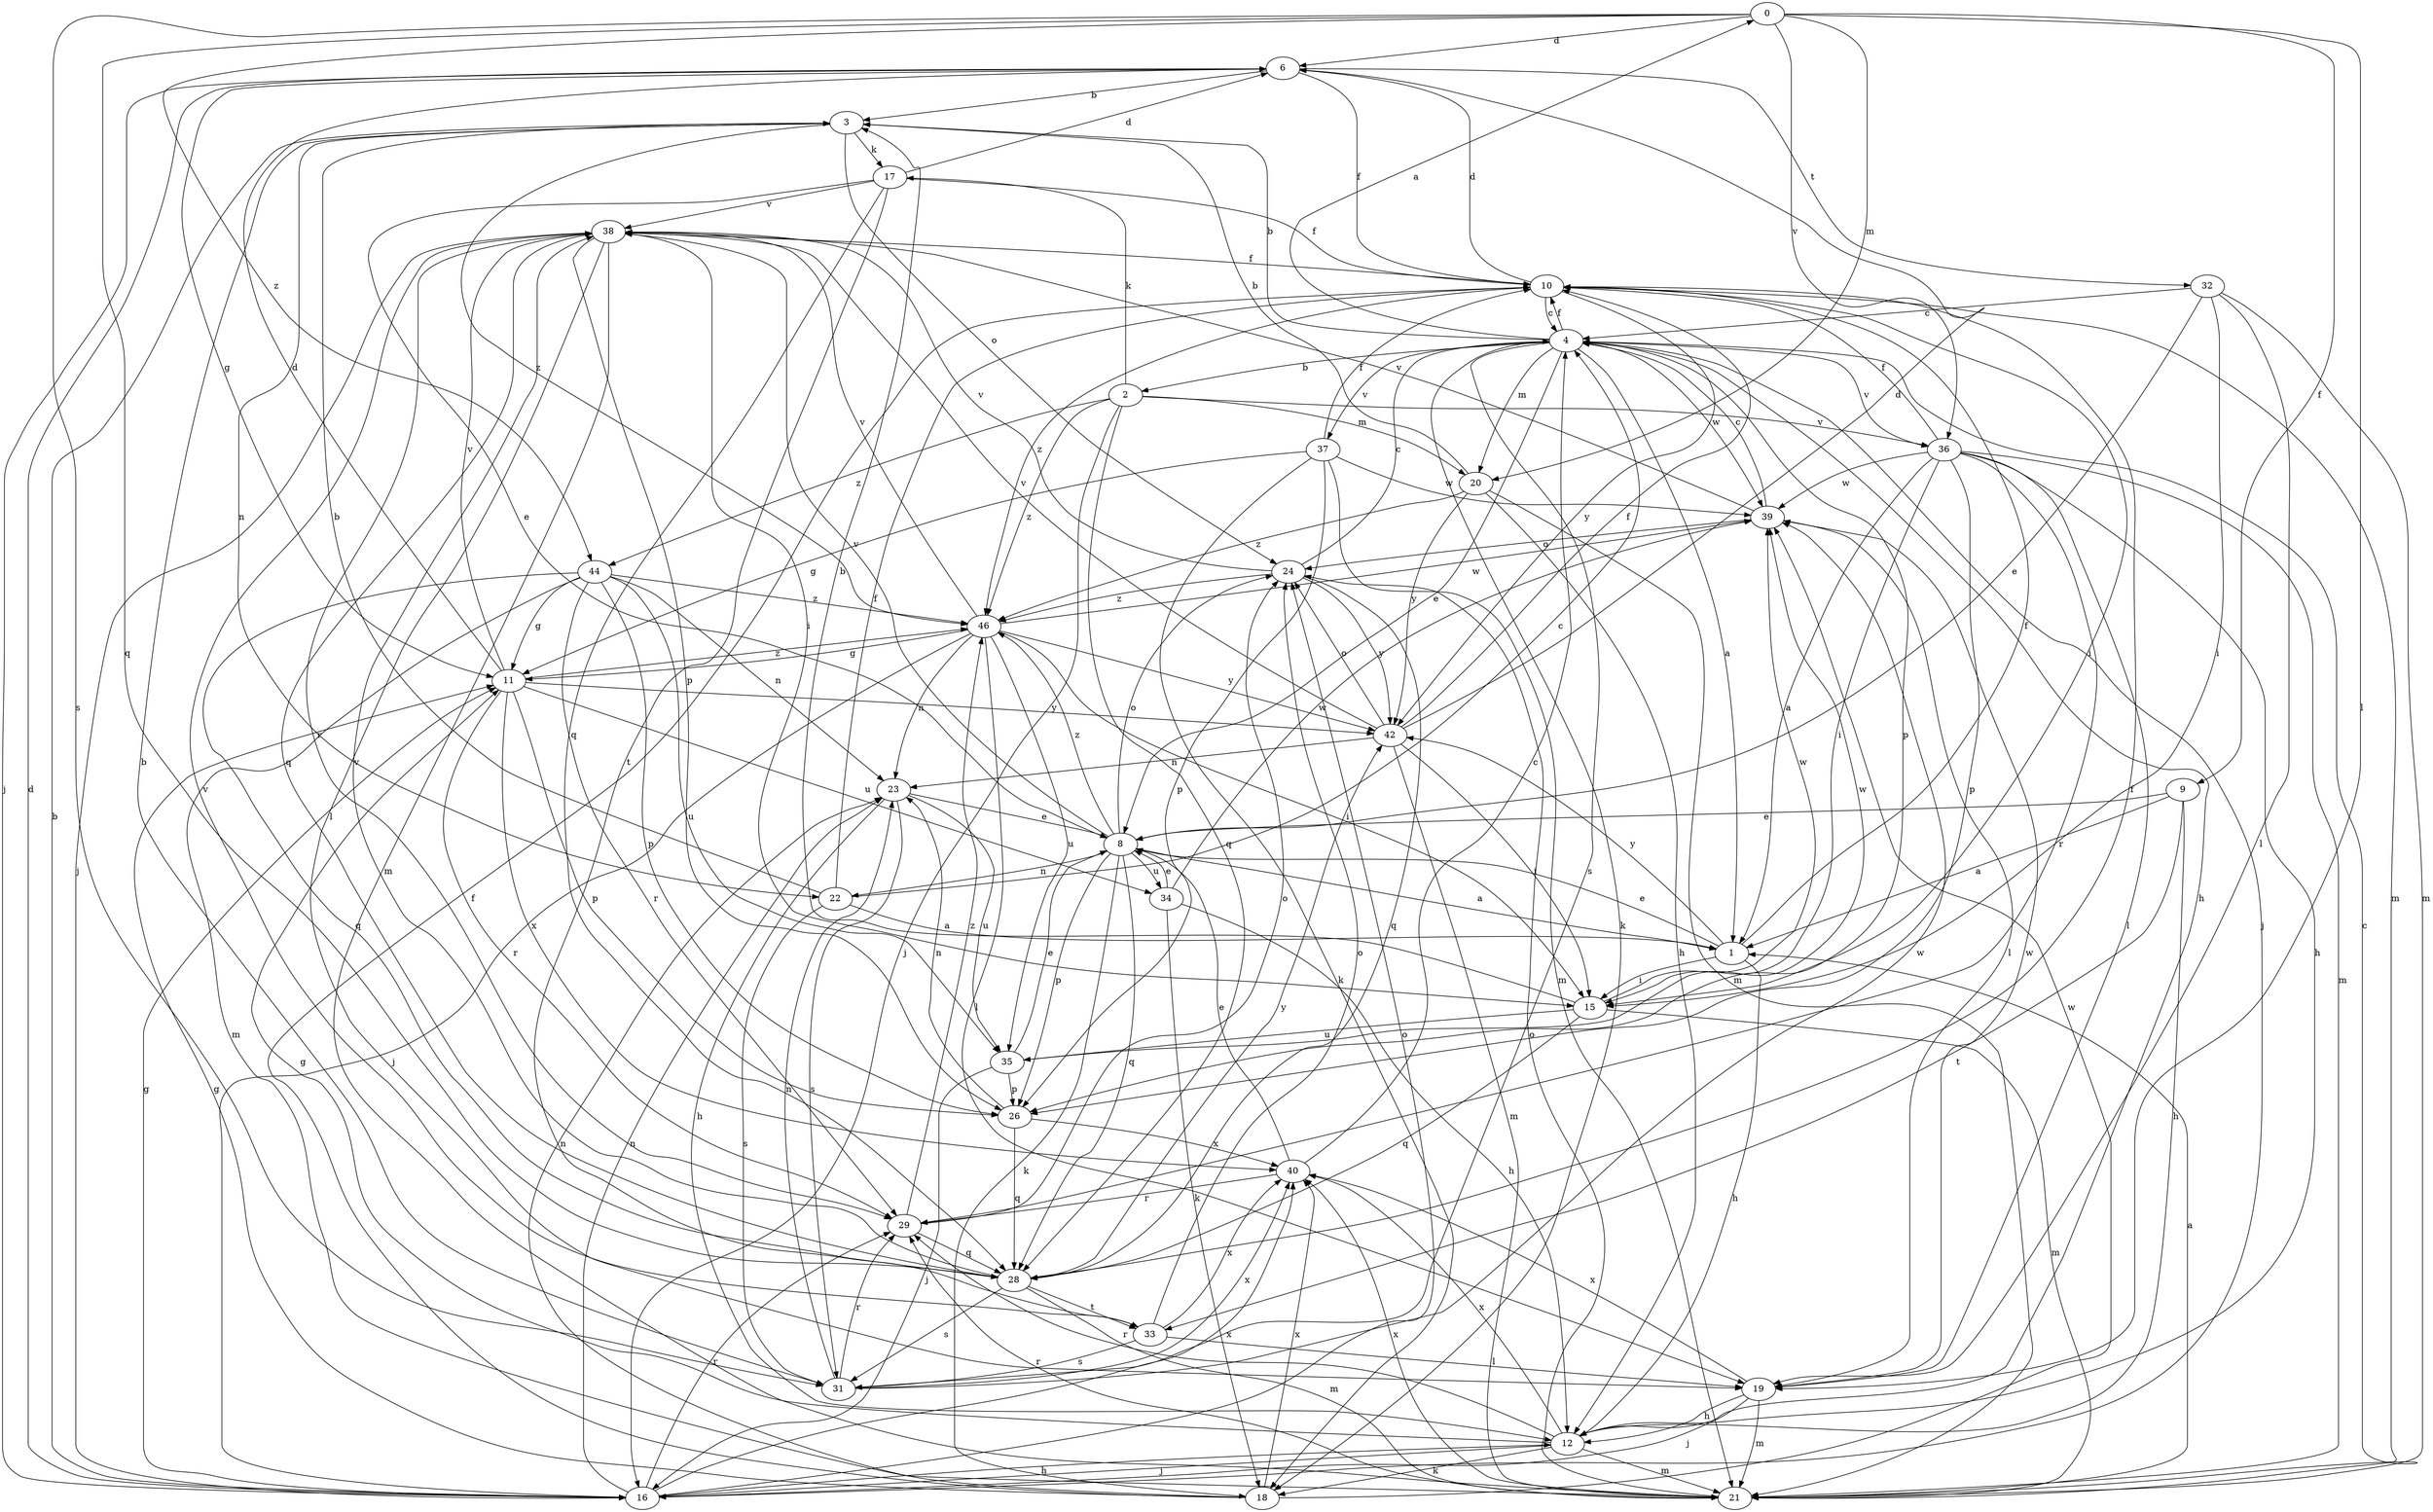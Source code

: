strict digraph  {
0;
1;
2;
3;
4;
6;
8;
9;
10;
11;
12;
15;
16;
17;
18;
19;
20;
21;
22;
23;
24;
26;
28;
29;
31;
32;
33;
34;
35;
36;
37;
38;
39;
40;
42;
44;
46;
0 -> 6  [label=d];
0 -> 9  [label=f];
0 -> 19  [label=l];
0 -> 20  [label=m];
0 -> 28  [label=q];
0 -> 31  [label=s];
0 -> 36  [label=v];
0 -> 44  [label=z];
1 -> 8  [label=e];
1 -> 10  [label=f];
1 -> 12  [label=h];
1 -> 15  [label=i];
1 -> 42  [label=y];
2 -> 16  [label=j];
2 -> 17  [label=k];
2 -> 20  [label=m];
2 -> 28  [label=q];
2 -> 36  [label=v];
2 -> 44  [label=z];
2 -> 46  [label=z];
3 -> 17  [label=k];
3 -> 22  [label=n];
3 -> 24  [label=o];
3 -> 46  [label=z];
4 -> 0  [label=a];
4 -> 1  [label=a];
4 -> 2  [label=b];
4 -> 3  [label=b];
4 -> 8  [label=e];
4 -> 10  [label=f];
4 -> 12  [label=h];
4 -> 16  [label=j];
4 -> 18  [label=k];
4 -> 20  [label=m];
4 -> 26  [label=p];
4 -> 31  [label=s];
4 -> 36  [label=v];
4 -> 37  [label=v];
4 -> 39  [label=w];
6 -> 3  [label=b];
6 -> 10  [label=f];
6 -> 11  [label=g];
6 -> 16  [label=j];
6 -> 32  [label=t];
8 -> 1  [label=a];
8 -> 18  [label=k];
8 -> 22  [label=n];
8 -> 24  [label=o];
8 -> 26  [label=p];
8 -> 28  [label=q];
8 -> 34  [label=u];
8 -> 38  [label=v];
8 -> 46  [label=z];
9 -> 1  [label=a];
9 -> 8  [label=e];
9 -> 12  [label=h];
9 -> 33  [label=t];
10 -> 4  [label=c];
10 -> 6  [label=d];
10 -> 15  [label=i];
10 -> 21  [label=m];
10 -> 42  [label=y];
10 -> 46  [label=z];
11 -> 6  [label=d];
11 -> 26  [label=p];
11 -> 29  [label=r];
11 -> 34  [label=u];
11 -> 38  [label=v];
11 -> 40  [label=x];
11 -> 42  [label=y];
11 -> 46  [label=z];
12 -> 11  [label=g];
12 -> 16  [label=j];
12 -> 18  [label=k];
12 -> 21  [label=m];
12 -> 29  [label=r];
12 -> 40  [label=x];
15 -> 3  [label=b];
15 -> 21  [label=m];
15 -> 28  [label=q];
15 -> 35  [label=u];
15 -> 39  [label=w];
16 -> 3  [label=b];
16 -> 6  [label=d];
16 -> 11  [label=g];
16 -> 12  [label=h];
16 -> 23  [label=n];
16 -> 24  [label=o];
16 -> 29  [label=r];
16 -> 40  [label=x];
17 -> 6  [label=d];
17 -> 8  [label=e];
17 -> 10  [label=f];
17 -> 28  [label=q];
17 -> 33  [label=t];
17 -> 38  [label=v];
18 -> 10  [label=f];
18 -> 11  [label=g];
18 -> 23  [label=n];
18 -> 39  [label=w];
18 -> 40  [label=x];
19 -> 12  [label=h];
19 -> 16  [label=j];
19 -> 21  [label=m];
19 -> 39  [label=w];
19 -> 40  [label=x];
20 -> 3  [label=b];
20 -> 12  [label=h];
20 -> 21  [label=m];
20 -> 42  [label=y];
20 -> 46  [label=z];
21 -> 1  [label=a];
21 -> 4  [label=c];
21 -> 24  [label=o];
21 -> 29  [label=r];
21 -> 40  [label=x];
22 -> 1  [label=a];
22 -> 3  [label=b];
22 -> 4  [label=c];
22 -> 10  [label=f];
22 -> 31  [label=s];
23 -> 8  [label=e];
23 -> 12  [label=h];
23 -> 31  [label=s];
23 -> 35  [label=u];
24 -> 4  [label=c];
24 -> 28  [label=q];
24 -> 38  [label=v];
24 -> 42  [label=y];
24 -> 46  [label=z];
26 -> 23  [label=n];
26 -> 28  [label=q];
26 -> 40  [label=x];
28 -> 10  [label=f];
28 -> 21  [label=m];
28 -> 31  [label=s];
28 -> 33  [label=t];
28 -> 38  [label=v];
28 -> 42  [label=y];
29 -> 24  [label=o];
29 -> 28  [label=q];
29 -> 46  [label=z];
31 -> 3  [label=b];
31 -> 23  [label=n];
31 -> 29  [label=r];
31 -> 39  [label=w];
31 -> 40  [label=x];
32 -> 4  [label=c];
32 -> 8  [label=e];
32 -> 15  [label=i];
32 -> 19  [label=l];
32 -> 21  [label=m];
33 -> 19  [label=l];
33 -> 24  [label=o];
33 -> 31  [label=s];
33 -> 38  [label=v];
33 -> 40  [label=x];
34 -> 8  [label=e];
34 -> 12  [label=h];
34 -> 18  [label=k];
34 -> 39  [label=w];
35 -> 8  [label=e];
35 -> 16  [label=j];
35 -> 26  [label=p];
35 -> 39  [label=w];
36 -> 1  [label=a];
36 -> 10  [label=f];
36 -> 12  [label=h];
36 -> 15  [label=i];
36 -> 19  [label=l];
36 -> 21  [label=m];
36 -> 26  [label=p];
36 -> 29  [label=r];
36 -> 39  [label=w];
37 -> 10  [label=f];
37 -> 11  [label=g];
37 -> 18  [label=k];
37 -> 21  [label=m];
37 -> 26  [label=p];
37 -> 39  [label=w];
38 -> 10  [label=f];
38 -> 15  [label=i];
38 -> 16  [label=j];
38 -> 19  [label=l];
38 -> 21  [label=m];
38 -> 26  [label=p];
38 -> 28  [label=q];
38 -> 29  [label=r];
39 -> 4  [label=c];
39 -> 19  [label=l];
39 -> 24  [label=o];
39 -> 38  [label=v];
40 -> 4  [label=c];
40 -> 8  [label=e];
40 -> 29  [label=r];
42 -> 6  [label=d];
42 -> 10  [label=f];
42 -> 15  [label=i];
42 -> 21  [label=m];
42 -> 23  [label=n];
42 -> 24  [label=o];
42 -> 38  [label=v];
44 -> 11  [label=g];
44 -> 21  [label=m];
44 -> 23  [label=n];
44 -> 26  [label=p];
44 -> 28  [label=q];
44 -> 29  [label=r];
44 -> 35  [label=u];
44 -> 46  [label=z];
46 -> 11  [label=g];
46 -> 15  [label=i];
46 -> 16  [label=j];
46 -> 19  [label=l];
46 -> 23  [label=n];
46 -> 35  [label=u];
46 -> 38  [label=v];
46 -> 39  [label=w];
46 -> 42  [label=y];
}
